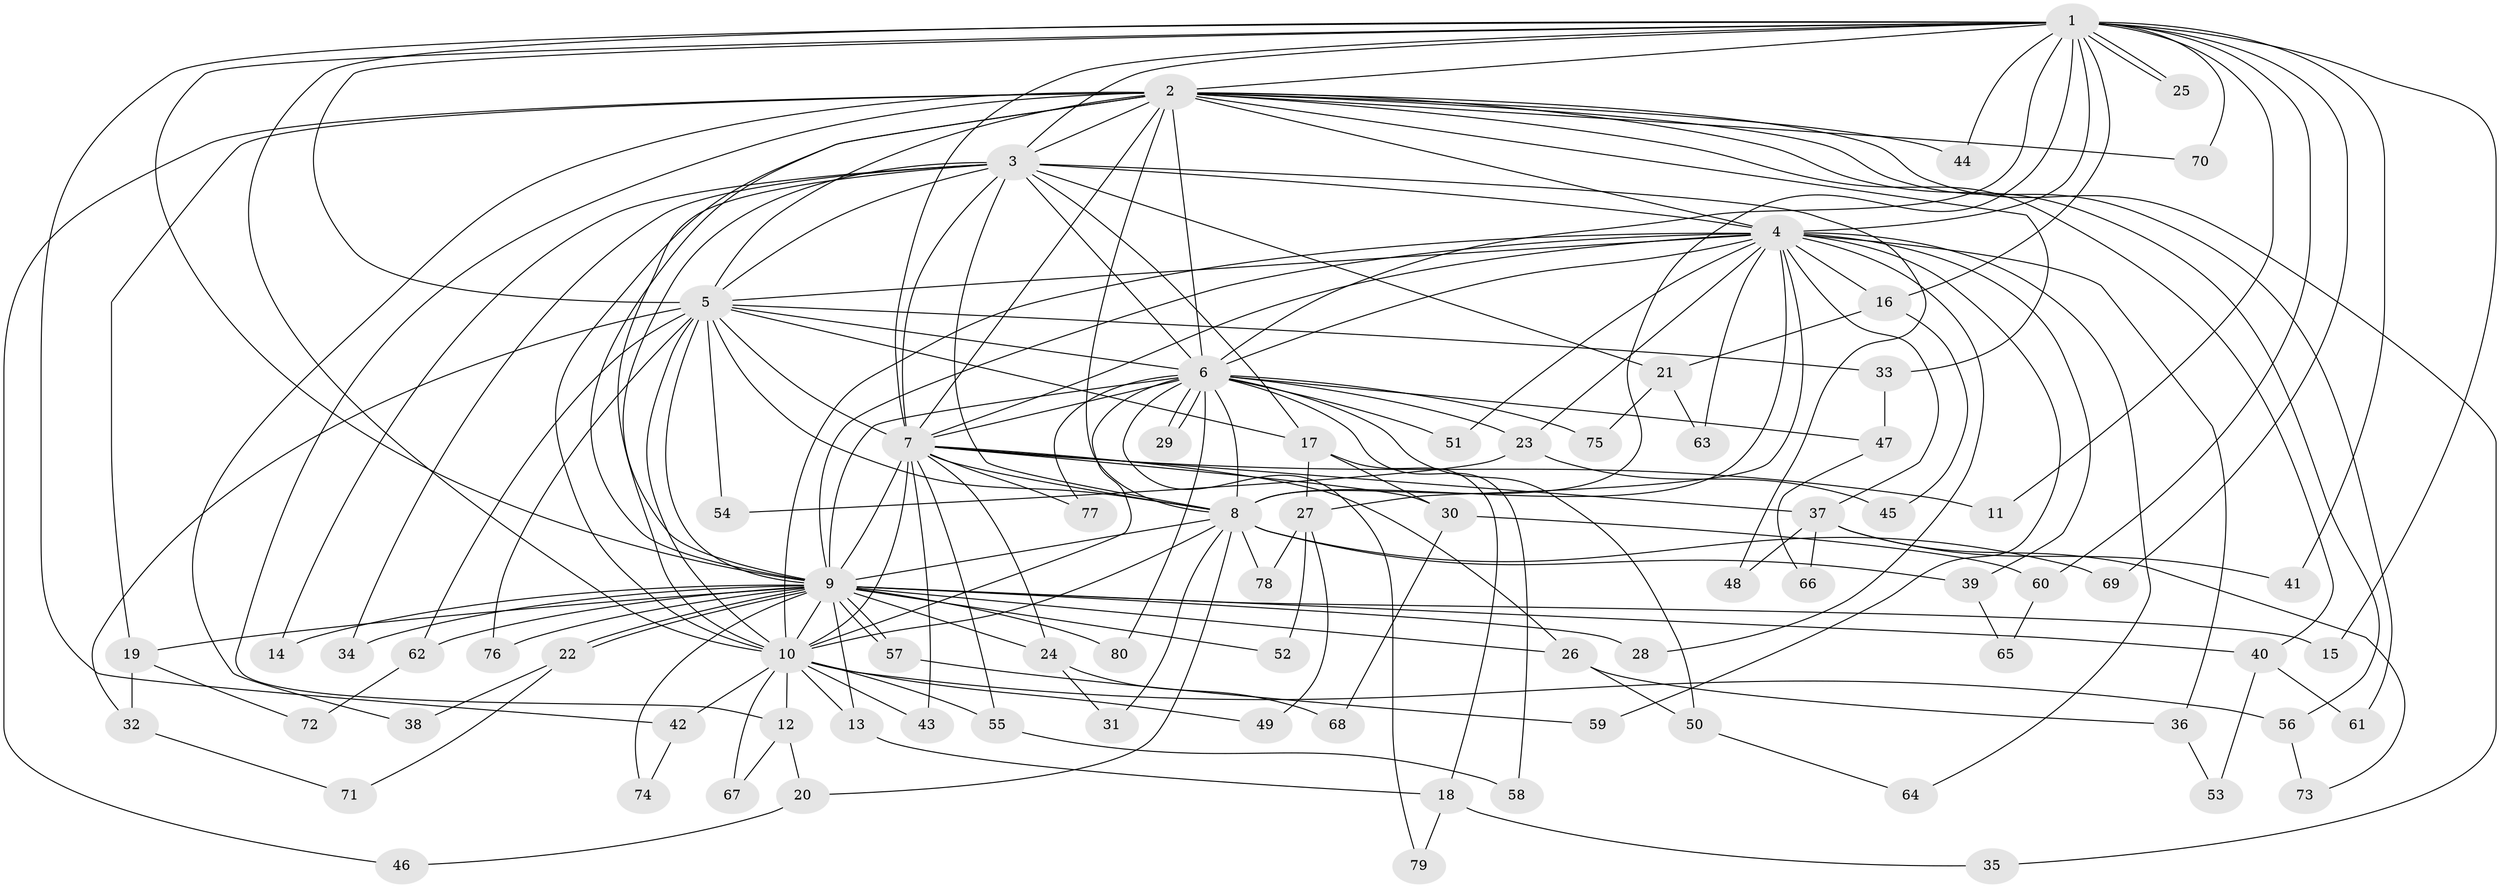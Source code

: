 // coarse degree distribution, {21: 0.017857142857142856, 14: 0.017857142857142856, 2: 0.4642857142857143, 1: 0.21428571428571427, 4: 0.05357142857142857, 6: 0.017857142857142856, 19: 0.017857142857142856, 3: 0.14285714285714285, 22: 0.017857142857142856, 5: 0.03571428571428571}
// Generated by graph-tools (version 1.1) at 2025/48/03/04/25 21:48:37]
// undirected, 80 vertices, 185 edges
graph export_dot {
graph [start="1"]
  node [color=gray90,style=filled];
  1;
  2;
  3;
  4;
  5;
  6;
  7;
  8;
  9;
  10;
  11;
  12;
  13;
  14;
  15;
  16;
  17;
  18;
  19;
  20;
  21;
  22;
  23;
  24;
  25;
  26;
  27;
  28;
  29;
  30;
  31;
  32;
  33;
  34;
  35;
  36;
  37;
  38;
  39;
  40;
  41;
  42;
  43;
  44;
  45;
  46;
  47;
  48;
  49;
  50;
  51;
  52;
  53;
  54;
  55;
  56;
  57;
  58;
  59;
  60;
  61;
  62;
  63;
  64;
  65;
  66;
  67;
  68;
  69;
  70;
  71;
  72;
  73;
  74;
  75;
  76;
  77;
  78;
  79;
  80;
  1 -- 2;
  1 -- 3;
  1 -- 4;
  1 -- 5;
  1 -- 6;
  1 -- 7;
  1 -- 8;
  1 -- 9;
  1 -- 10;
  1 -- 11;
  1 -- 15;
  1 -- 16;
  1 -- 25;
  1 -- 25;
  1 -- 41;
  1 -- 42;
  1 -- 44;
  1 -- 60;
  1 -- 69;
  1 -- 70;
  2 -- 3;
  2 -- 4;
  2 -- 5;
  2 -- 6;
  2 -- 7;
  2 -- 8;
  2 -- 9;
  2 -- 10;
  2 -- 12;
  2 -- 19;
  2 -- 33;
  2 -- 35;
  2 -- 38;
  2 -- 40;
  2 -- 44;
  2 -- 46;
  2 -- 56;
  2 -- 61;
  2 -- 70;
  3 -- 4;
  3 -- 5;
  3 -- 6;
  3 -- 7;
  3 -- 8;
  3 -- 9;
  3 -- 10;
  3 -- 14;
  3 -- 17;
  3 -- 21;
  3 -- 34;
  3 -- 48;
  4 -- 5;
  4 -- 6;
  4 -- 7;
  4 -- 8;
  4 -- 9;
  4 -- 10;
  4 -- 16;
  4 -- 23;
  4 -- 27;
  4 -- 28;
  4 -- 36;
  4 -- 37;
  4 -- 39;
  4 -- 51;
  4 -- 59;
  4 -- 63;
  4 -- 64;
  5 -- 6;
  5 -- 7;
  5 -- 8;
  5 -- 9;
  5 -- 10;
  5 -- 17;
  5 -- 32;
  5 -- 33;
  5 -- 54;
  5 -- 62;
  5 -- 76;
  6 -- 7;
  6 -- 8;
  6 -- 9;
  6 -- 10;
  6 -- 23;
  6 -- 29;
  6 -- 29;
  6 -- 47;
  6 -- 50;
  6 -- 51;
  6 -- 58;
  6 -- 75;
  6 -- 77;
  6 -- 79;
  6 -- 80;
  7 -- 8;
  7 -- 9;
  7 -- 10;
  7 -- 11;
  7 -- 24;
  7 -- 26;
  7 -- 30;
  7 -- 37;
  7 -- 43;
  7 -- 55;
  7 -- 77;
  8 -- 9;
  8 -- 10;
  8 -- 20;
  8 -- 31;
  8 -- 39;
  8 -- 69;
  8 -- 78;
  9 -- 10;
  9 -- 13;
  9 -- 14;
  9 -- 15;
  9 -- 19;
  9 -- 22;
  9 -- 22;
  9 -- 24;
  9 -- 26;
  9 -- 28;
  9 -- 34;
  9 -- 40;
  9 -- 52;
  9 -- 57;
  9 -- 57;
  9 -- 62;
  9 -- 74;
  9 -- 76;
  9 -- 80;
  10 -- 12;
  10 -- 13;
  10 -- 42;
  10 -- 43;
  10 -- 49;
  10 -- 55;
  10 -- 56;
  10 -- 67;
  12 -- 20;
  12 -- 67;
  13 -- 18;
  16 -- 21;
  16 -- 45;
  17 -- 18;
  17 -- 27;
  17 -- 30;
  18 -- 35;
  18 -- 79;
  19 -- 32;
  19 -- 72;
  20 -- 46;
  21 -- 63;
  21 -- 75;
  22 -- 38;
  22 -- 71;
  23 -- 45;
  23 -- 54;
  24 -- 31;
  24 -- 68;
  26 -- 36;
  26 -- 50;
  27 -- 49;
  27 -- 52;
  27 -- 78;
  30 -- 60;
  30 -- 68;
  32 -- 71;
  33 -- 47;
  36 -- 53;
  37 -- 41;
  37 -- 48;
  37 -- 66;
  37 -- 73;
  39 -- 65;
  40 -- 53;
  40 -- 61;
  42 -- 74;
  47 -- 66;
  50 -- 64;
  55 -- 58;
  56 -- 73;
  57 -- 59;
  60 -- 65;
  62 -- 72;
}
